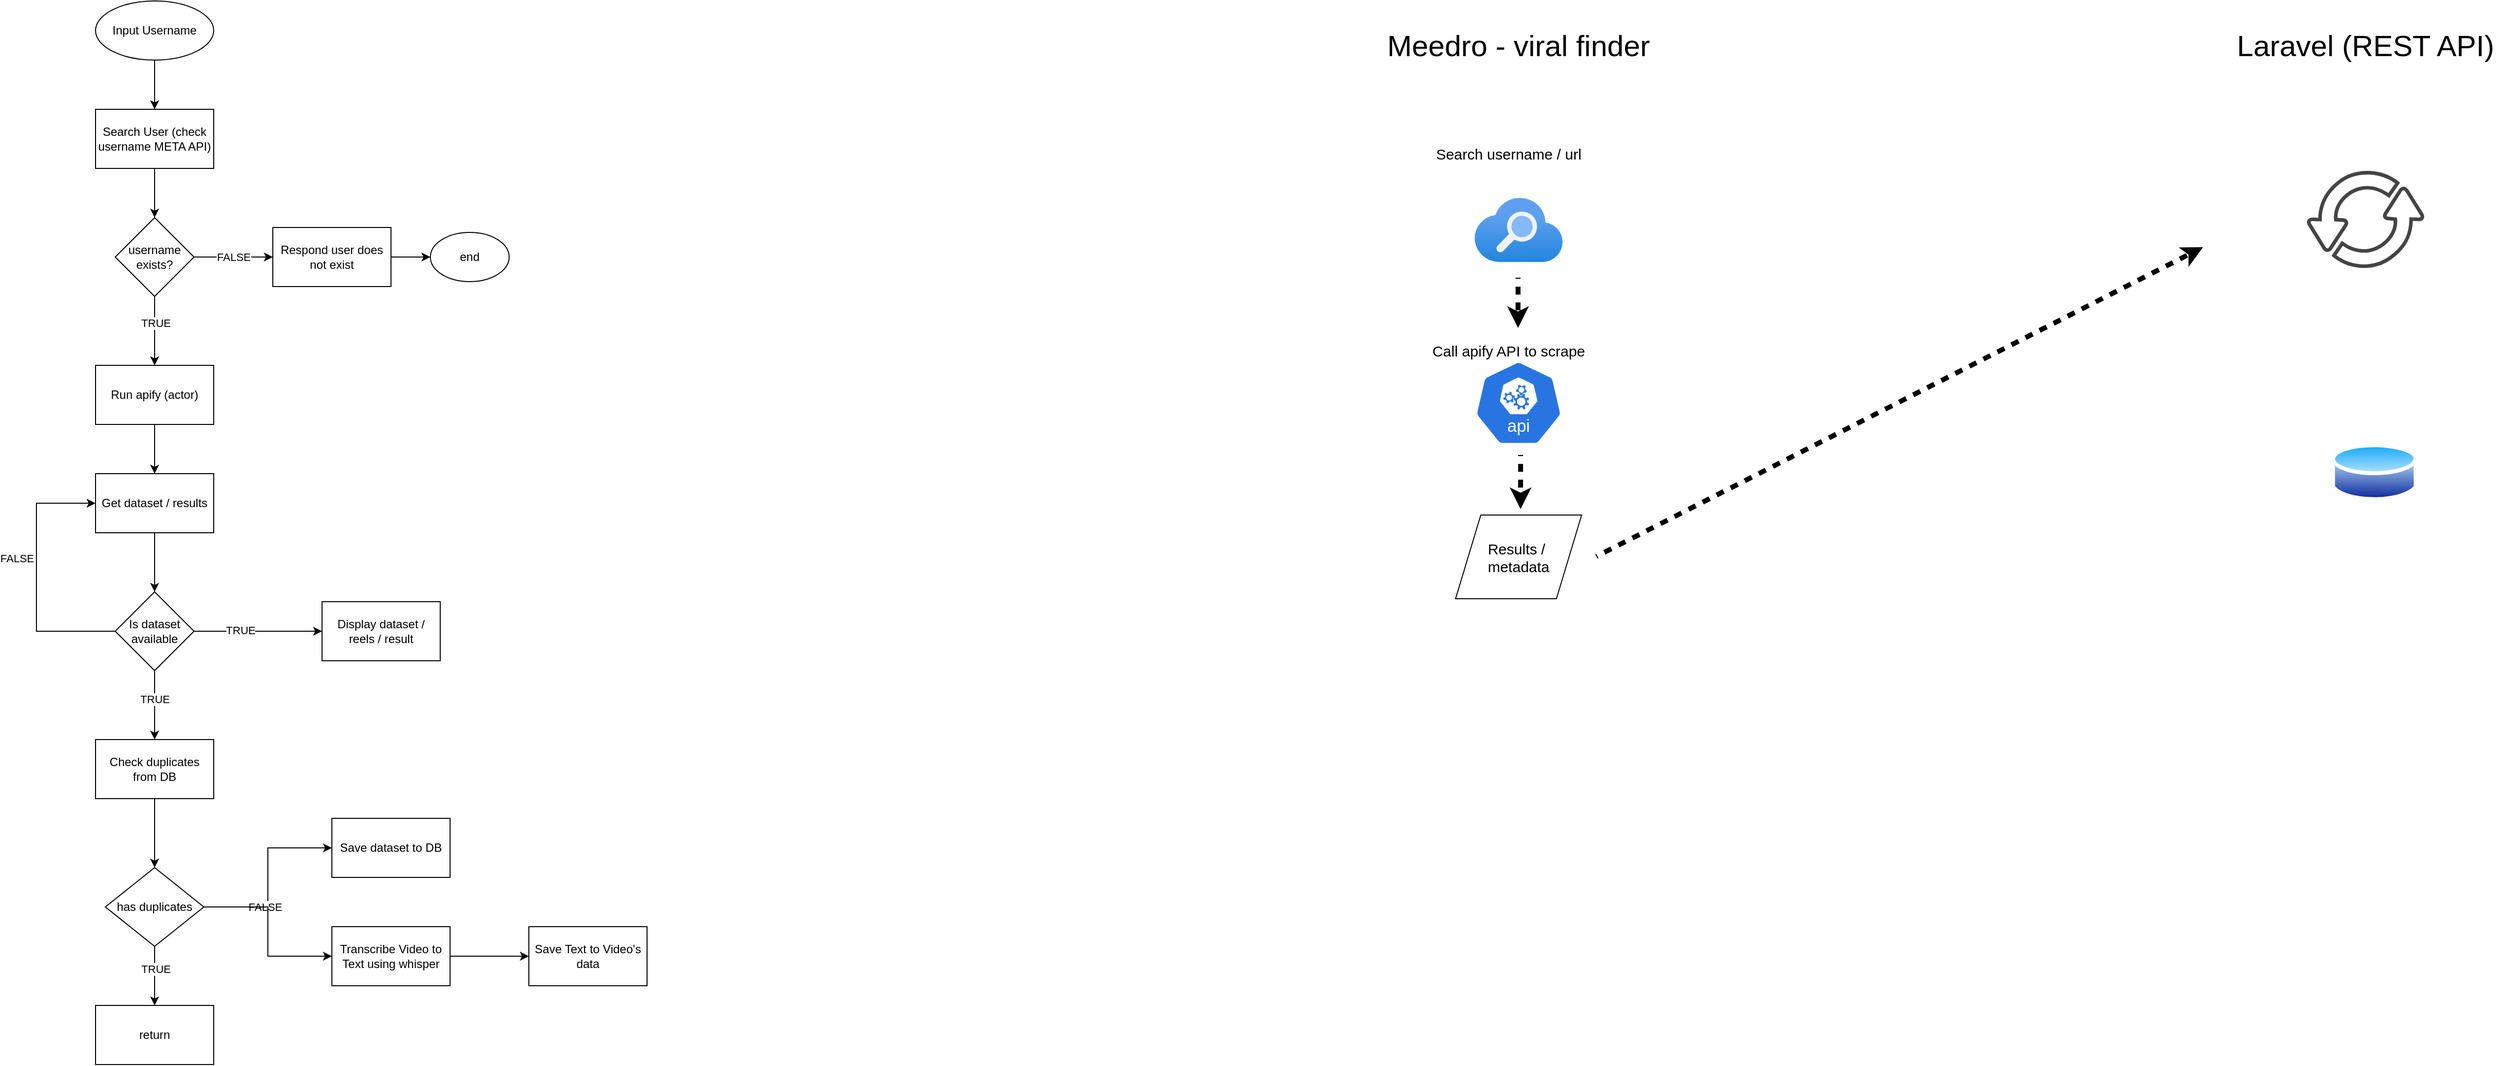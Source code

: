 <mxfile version="26.2.14">
  <diagram name="Page-1" id="h61SVVntLW2SpJuhT1aK">
    <mxGraphModel dx="2852" dy="1486" grid="0" gridSize="10" guides="1" tooltips="1" connect="1" arrows="1" fold="1" page="1" pageScale="1" pageWidth="5000" pageHeight="2000" math="0" shadow="0">
      <root>
        <mxCell id="0" />
        <mxCell id="1" parent="0" />
        <mxCell id="_Dbv0V_0b71Nu5GrJvEi-3" value="" style="edgeStyle=orthogonalEdgeStyle;rounded=0;orthogonalLoop=1;jettySize=auto;html=1;" parent="1" source="_Dbv0V_0b71Nu5GrJvEi-1" target="_Dbv0V_0b71Nu5GrJvEi-2" edge="1">
          <mxGeometry relative="1" as="geometry" />
        </mxCell>
        <mxCell id="_Dbv0V_0b71Nu5GrJvEi-1" value="Input Username" style="ellipse;whiteSpace=wrap;html=1;" parent="1" vertex="1">
          <mxGeometry x="600" y="150" width="120" height="60" as="geometry" />
        </mxCell>
        <mxCell id="_Dbv0V_0b71Nu5GrJvEi-5" value="" style="edgeStyle=orthogonalEdgeStyle;rounded=0;orthogonalLoop=1;jettySize=auto;html=1;" parent="1" source="_Dbv0V_0b71Nu5GrJvEi-2" target="_Dbv0V_0b71Nu5GrJvEi-4" edge="1">
          <mxGeometry relative="1" as="geometry" />
        </mxCell>
        <mxCell id="_Dbv0V_0b71Nu5GrJvEi-2" value="Search User (check username META API)" style="whiteSpace=wrap;html=1;" parent="1" vertex="1">
          <mxGeometry x="600" y="260" width="120" height="60" as="geometry" />
        </mxCell>
        <mxCell id="_Dbv0V_0b71Nu5GrJvEi-7" value="FALSE" style="edgeStyle=orthogonalEdgeStyle;rounded=0;orthogonalLoop=1;jettySize=auto;html=1;" parent="1" source="_Dbv0V_0b71Nu5GrJvEi-4" target="_Dbv0V_0b71Nu5GrJvEi-6" edge="1">
          <mxGeometry relative="1" as="geometry" />
        </mxCell>
        <mxCell id="_Dbv0V_0b71Nu5GrJvEi-13" value="" style="edgeStyle=orthogonalEdgeStyle;rounded=0;orthogonalLoop=1;jettySize=auto;html=1;" parent="1" source="_Dbv0V_0b71Nu5GrJvEi-4" target="_Dbv0V_0b71Nu5GrJvEi-12" edge="1">
          <mxGeometry relative="1" as="geometry" />
        </mxCell>
        <mxCell id="_Dbv0V_0b71Nu5GrJvEi-14" value="TRUE" style="edgeLabel;html=1;align=center;verticalAlign=middle;resizable=0;points=[];" parent="_Dbv0V_0b71Nu5GrJvEi-13" vertex="1" connectable="0">
          <mxGeometry x="-0.222" y="1" relative="1" as="geometry">
            <mxPoint as="offset" />
          </mxGeometry>
        </mxCell>
        <mxCell id="_Dbv0V_0b71Nu5GrJvEi-4" value="username exists?" style="rhombus;whiteSpace=wrap;html=1;" parent="1" vertex="1">
          <mxGeometry x="620" y="370" width="80" height="80" as="geometry" />
        </mxCell>
        <mxCell id="_Dbv0V_0b71Nu5GrJvEi-11" value="" style="edgeStyle=orthogonalEdgeStyle;rounded=0;orthogonalLoop=1;jettySize=auto;html=1;" parent="1" source="_Dbv0V_0b71Nu5GrJvEi-6" target="_Dbv0V_0b71Nu5GrJvEi-10" edge="1">
          <mxGeometry relative="1" as="geometry" />
        </mxCell>
        <mxCell id="_Dbv0V_0b71Nu5GrJvEi-6" value="Respond user does not exist" style="whiteSpace=wrap;html=1;" parent="1" vertex="1">
          <mxGeometry x="780" y="380" width="120" height="60" as="geometry" />
        </mxCell>
        <mxCell id="_Dbv0V_0b71Nu5GrJvEi-10" value="end" style="ellipse;whiteSpace=wrap;html=1;" parent="1" vertex="1">
          <mxGeometry x="940" y="385" width="80" height="50" as="geometry" />
        </mxCell>
        <mxCell id="_Dbv0V_0b71Nu5GrJvEi-21" value="" style="edgeStyle=orthogonalEdgeStyle;rounded=0;orthogonalLoop=1;jettySize=auto;html=1;" parent="1" source="_Dbv0V_0b71Nu5GrJvEi-12" target="_Dbv0V_0b71Nu5GrJvEi-15" edge="1">
          <mxGeometry relative="1" as="geometry" />
        </mxCell>
        <mxCell id="_Dbv0V_0b71Nu5GrJvEi-12" value="Run apify (actor)" style="whiteSpace=wrap;html=1;" parent="1" vertex="1">
          <mxGeometry x="600" y="520" width="120" height="60" as="geometry" />
        </mxCell>
        <mxCell id="Ycl4GxUiq36-YD5LlwCj-3" style="edgeStyle=orthogonalEdgeStyle;rounded=0;orthogonalLoop=1;jettySize=auto;html=1;entryX=0.5;entryY=0;entryDx=0;entryDy=0;" parent="1" source="_Dbv0V_0b71Nu5GrJvEi-15" target="_Dbv0V_0b71Nu5GrJvEi-19" edge="1">
          <mxGeometry relative="1" as="geometry" />
        </mxCell>
        <mxCell id="_Dbv0V_0b71Nu5GrJvEi-15" value="Get dataset / results" style="whiteSpace=wrap;html=1;" parent="1" vertex="1">
          <mxGeometry x="600" y="630" width="120" height="60" as="geometry" />
        </mxCell>
        <mxCell id="_Dbv0V_0b71Nu5GrJvEi-23" style="edgeStyle=orthogonalEdgeStyle;rounded=0;orthogonalLoop=1;jettySize=auto;html=1;" parent="1" source="_Dbv0V_0b71Nu5GrJvEi-19" target="_Dbv0V_0b71Nu5GrJvEi-15" edge="1">
          <mxGeometry relative="1" as="geometry">
            <Array as="points">
              <mxPoint x="540" y="790" />
              <mxPoint x="540" y="660" />
            </Array>
            <mxPoint x="770" y="680" as="targetPoint" />
          </mxGeometry>
        </mxCell>
        <mxCell id="_Dbv0V_0b71Nu5GrJvEi-24" value="FALSE" style="edgeLabel;html=1;align=center;verticalAlign=middle;resizable=0;points=[];" parent="_Dbv0V_0b71Nu5GrJvEi-23" vertex="1" connectable="0">
          <mxGeometry x="0.202" y="1" relative="1" as="geometry">
            <mxPoint x="-19" y="8" as="offset" />
          </mxGeometry>
        </mxCell>
        <mxCell id="_Dbv0V_0b71Nu5GrJvEi-26" value="" style="edgeStyle=orthogonalEdgeStyle;rounded=0;orthogonalLoop=1;jettySize=auto;html=1;" parent="1" source="_Dbv0V_0b71Nu5GrJvEi-19" target="_Dbv0V_0b71Nu5GrJvEi-25" edge="1">
          <mxGeometry relative="1" as="geometry" />
        </mxCell>
        <mxCell id="_Dbv0V_0b71Nu5GrJvEi-27" value="TRUE" style="edgeLabel;html=1;align=center;verticalAlign=middle;resizable=0;points=[];" parent="_Dbv0V_0b71Nu5GrJvEi-26" vertex="1" connectable="0">
          <mxGeometry x="-0.277" y="1" relative="1" as="geometry">
            <mxPoint as="offset" />
          </mxGeometry>
        </mxCell>
        <mxCell id="Ycl4GxUiq36-YD5LlwCj-5" value="" style="edgeStyle=orthogonalEdgeStyle;rounded=0;orthogonalLoop=1;jettySize=auto;html=1;" parent="1" source="_Dbv0V_0b71Nu5GrJvEi-19" target="Ycl4GxUiq36-YD5LlwCj-4" edge="1">
          <mxGeometry relative="1" as="geometry" />
        </mxCell>
        <mxCell id="Ycl4GxUiq36-YD5LlwCj-6" value="TRUE" style="edgeLabel;html=1;align=center;verticalAlign=middle;resizable=0;points=[];" parent="Ycl4GxUiq36-YD5LlwCj-5" vertex="1" connectable="0">
          <mxGeometry x="-0.178" relative="1" as="geometry">
            <mxPoint as="offset" />
          </mxGeometry>
        </mxCell>
        <mxCell id="_Dbv0V_0b71Nu5GrJvEi-19" value="Is dataset available" style="rhombus;whiteSpace=wrap;html=1;" parent="1" vertex="1">
          <mxGeometry x="620" y="750" width="80" height="80" as="geometry" />
        </mxCell>
        <mxCell id="_Dbv0V_0b71Nu5GrJvEi-25" value="Display dataset / reels / result" style="whiteSpace=wrap;html=1;" parent="1" vertex="1">
          <mxGeometry x="830" y="760" width="120" height="60" as="geometry" />
        </mxCell>
        <mxCell id="Ycl4GxUiq36-YD5LlwCj-10" value="" style="edgeStyle=orthogonalEdgeStyle;rounded=0;orthogonalLoop=1;jettySize=auto;html=1;" parent="1" source="Ycl4GxUiq36-YD5LlwCj-4" target="Ycl4GxUiq36-YD5LlwCj-9" edge="1">
          <mxGeometry relative="1" as="geometry" />
        </mxCell>
        <mxCell id="Ycl4GxUiq36-YD5LlwCj-4" value="Check duplicates from DB" style="whiteSpace=wrap;html=1;" parent="1" vertex="1">
          <mxGeometry x="600" y="900" width="120" height="60" as="geometry" />
        </mxCell>
        <mxCell id="Ycl4GxUiq36-YD5LlwCj-12" value="" style="edgeStyle=orthogonalEdgeStyle;rounded=0;orthogonalLoop=1;jettySize=auto;html=1;" parent="1" source="Ycl4GxUiq36-YD5LlwCj-9" target="Ycl4GxUiq36-YD5LlwCj-11" edge="1">
          <mxGeometry relative="1" as="geometry" />
        </mxCell>
        <mxCell id="Ycl4GxUiq36-YD5LlwCj-13" value="TRUE" style="edgeLabel;html=1;align=center;verticalAlign=middle;resizable=0;points=[];" parent="Ycl4GxUiq36-YD5LlwCj-12" vertex="1" connectable="0">
          <mxGeometry x="-0.226" y="1" relative="1" as="geometry">
            <mxPoint as="offset" />
          </mxGeometry>
        </mxCell>
        <mxCell id="Ycl4GxUiq36-YD5LlwCj-15" value="" style="edgeStyle=orthogonalEdgeStyle;rounded=0;orthogonalLoop=1;jettySize=auto;html=1;" parent="1" source="Ycl4GxUiq36-YD5LlwCj-9" target="Ycl4GxUiq36-YD5LlwCj-14" edge="1">
          <mxGeometry relative="1" as="geometry" />
        </mxCell>
        <mxCell id="Ycl4GxUiq36-YD5LlwCj-16" value="FALSE" style="edgeLabel;html=1;align=center;verticalAlign=middle;resizable=0;points=[];" parent="Ycl4GxUiq36-YD5LlwCj-15" vertex="1" connectable="0">
          <mxGeometry x="-0.355" relative="1" as="geometry">
            <mxPoint as="offset" />
          </mxGeometry>
        </mxCell>
        <mxCell id="BrmdzVbv70yO6n5Es6os-3" value="" style="edgeStyle=orthogonalEdgeStyle;rounded=0;orthogonalLoop=1;jettySize=auto;html=1;" parent="1" source="Ycl4GxUiq36-YD5LlwCj-9" target="BrmdzVbv70yO6n5Es6os-2" edge="1">
          <mxGeometry relative="1" as="geometry" />
        </mxCell>
        <mxCell id="Ycl4GxUiq36-YD5LlwCj-9" value="has duplicates" style="rhombus;whiteSpace=wrap;html=1;" parent="1" vertex="1">
          <mxGeometry x="610" y="1030" width="100" height="80" as="geometry" />
        </mxCell>
        <mxCell id="Ycl4GxUiq36-YD5LlwCj-11" value="return" style="whiteSpace=wrap;html=1;" parent="1" vertex="1">
          <mxGeometry x="600" y="1170" width="120" height="60" as="geometry" />
        </mxCell>
        <mxCell id="Ycl4GxUiq36-YD5LlwCj-14" value="Save dataset to DB" style="whiteSpace=wrap;html=1;" parent="1" vertex="1">
          <mxGeometry x="840" y="980" width="120" height="60" as="geometry" />
        </mxCell>
        <mxCell id="QRAZltIY2AsecKisff2K-2" value="" style="edgeStyle=orthogonalEdgeStyle;rounded=0;orthogonalLoop=1;jettySize=auto;html=1;" parent="1" source="BrmdzVbv70yO6n5Es6os-2" target="QRAZltIY2AsecKisff2K-1" edge="1">
          <mxGeometry relative="1" as="geometry" />
        </mxCell>
        <mxCell id="BrmdzVbv70yO6n5Es6os-2" value="Transcribe Video to Text using whisper" style="whiteSpace=wrap;html=1;" parent="1" vertex="1">
          <mxGeometry x="840" y="1090" width="120" height="60" as="geometry" />
        </mxCell>
        <mxCell id="QRAZltIY2AsecKisff2K-1" value="Save Text to Video&#39;s data" style="whiteSpace=wrap;html=1;" parent="1" vertex="1">
          <mxGeometry x="1040" y="1090" width="120" height="60" as="geometry" />
        </mxCell>
        <mxCell id="o0v9pR_ql7v2SHRatpIa-1" value="&lt;font style=&quot;font-size: 30px;&quot;&gt;Meedro - viral finder&lt;/font&gt;" style="text;html=1;align=center;verticalAlign=middle;whiteSpace=wrap;rounded=0;" vertex="1" parent="1">
          <mxGeometry x="1910" y="180" width="270" height="30" as="geometry" />
        </mxCell>
        <mxCell id="o0v9pR_ql7v2SHRatpIa-2" value="&lt;font style=&quot;font-size: 30px;&quot;&gt;Laravel (REST API)&lt;/font&gt;" style="text;html=1;align=center;verticalAlign=middle;whiteSpace=wrap;rounded=0;" vertex="1" parent="1">
          <mxGeometry x="2770" y="180" width="270" height="30" as="geometry" />
        </mxCell>
        <mxCell id="o0v9pR_ql7v2SHRatpIa-3" value="" style="image;aspect=fixed;html=1;points=[];align=center;fontSize=12;image=img/lib/azure2/app_services/Search_Services.svg;" vertex="1" parent="1">
          <mxGeometry x="2000.01" y="350" width="90" height="65.01" as="geometry" />
        </mxCell>
        <mxCell id="o0v9pR_ql7v2SHRatpIa-4" value="" style="image;aspect=fixed;perimeter=ellipsePerimeter;html=1;align=center;shadow=0;dashed=0;spacingTop=3;image=img/lib/active_directory/database.svg;" vertex="1" parent="1">
          <mxGeometry x="2870" y="596" width="87.84" height="65" as="geometry" />
        </mxCell>
        <mxCell id="o0v9pR_ql7v2SHRatpIa-5" value="" style="endArrow=classic;html=1;rounded=0;flowAnimation=1;strokeWidth=5;" edge="1" parent="1">
          <mxGeometry width="50" height="50" relative="1" as="geometry">
            <mxPoint x="2124" y="714" as="sourcePoint" />
            <mxPoint x="2740" y="400" as="targetPoint" />
          </mxGeometry>
        </mxCell>
        <mxCell id="o0v9pR_ql7v2SHRatpIa-6" value="Search username / url" style="text;html=1;align=center;verticalAlign=middle;whiteSpace=wrap;rounded=0;fontSize=15;" vertex="1" parent="1">
          <mxGeometry x="1930" y="290" width="210" height="30" as="geometry" />
        </mxCell>
        <mxCell id="o0v9pR_ql7v2SHRatpIa-7" value="" style="aspect=fixed;sketch=0;html=1;dashed=0;whitespace=wrap;verticalLabelPosition=bottom;verticalAlign=top;fillColor=#2875E2;strokeColor=#ffffff;points=[[0.005,0.63,0],[0.1,0.2,0],[0.9,0.2,0],[0.5,0,0],[0.995,0.63,0],[0.72,0.99,0],[0.5,1,0],[0.28,0.99,0]];shape=mxgraph.kubernetes.icon2;kubernetesLabel=1;prIcon=api" vertex="1" parent="1">
          <mxGeometry x="2000" y="515" width="90" height="86.4" as="geometry" />
        </mxCell>
        <mxCell id="o0v9pR_ql7v2SHRatpIa-8" value="" style="endArrow=classic;html=1;rounded=0;flowAnimation=1;strokeWidth=5;" edge="1" parent="1">
          <mxGeometry width="50" height="50" relative="1" as="geometry">
            <mxPoint x="2044.42" y="431" as="sourcePoint" />
            <mxPoint x="2044.42" y="482" as="targetPoint" />
          </mxGeometry>
        </mxCell>
        <mxCell id="o0v9pR_ql7v2SHRatpIa-9" value="Call apify API to scrape" style="text;html=1;align=center;verticalAlign=middle;whiteSpace=wrap;rounded=0;fontSize=15;" vertex="1" parent="1">
          <mxGeometry x="1930" y="490" width="210" height="30" as="geometry" />
        </mxCell>
        <mxCell id="o0v9pR_ql7v2SHRatpIa-10" value="&lt;font style=&quot;font-size: 15px;&quot;&gt;Results /&amp;nbsp;&lt;/font&gt;&lt;div&gt;&lt;font style=&quot;font-size: 15px;&quot;&gt;metadata&lt;/font&gt;&lt;/div&gt;" style="shape=parallelogram;perimeter=parallelogramPerimeter;whiteSpace=wrap;html=1;dashed=0;" vertex="1" parent="1">
          <mxGeometry x="1981" y="672" width="128" height="85" as="geometry" />
        </mxCell>
        <mxCell id="o0v9pR_ql7v2SHRatpIa-11" value="" style="endArrow=classic;html=1;rounded=0;flowAnimation=1;strokeWidth=5;" edge="1" parent="1">
          <mxGeometry width="50" height="50" relative="1" as="geometry">
            <mxPoint x="2047" y="611" as="sourcePoint" />
            <mxPoint x="2047" y="666" as="targetPoint" />
          </mxGeometry>
        </mxCell>
        <mxCell id="o0v9pR_ql7v2SHRatpIa-12" value="" style="sketch=0;pointerEvents=1;shadow=0;dashed=0;html=1;strokeColor=none;fillColor=#434445;aspect=fixed;labelPosition=center;verticalLabelPosition=bottom;verticalAlign=top;align=center;outlineConnect=0;shape=mxgraph.vvd.business_continuity_data_protection;" vertex="1" parent="1">
          <mxGeometry x="2845.11" y="322" width="119.77" height="103" as="geometry" />
        </mxCell>
      </root>
    </mxGraphModel>
  </diagram>
</mxfile>
